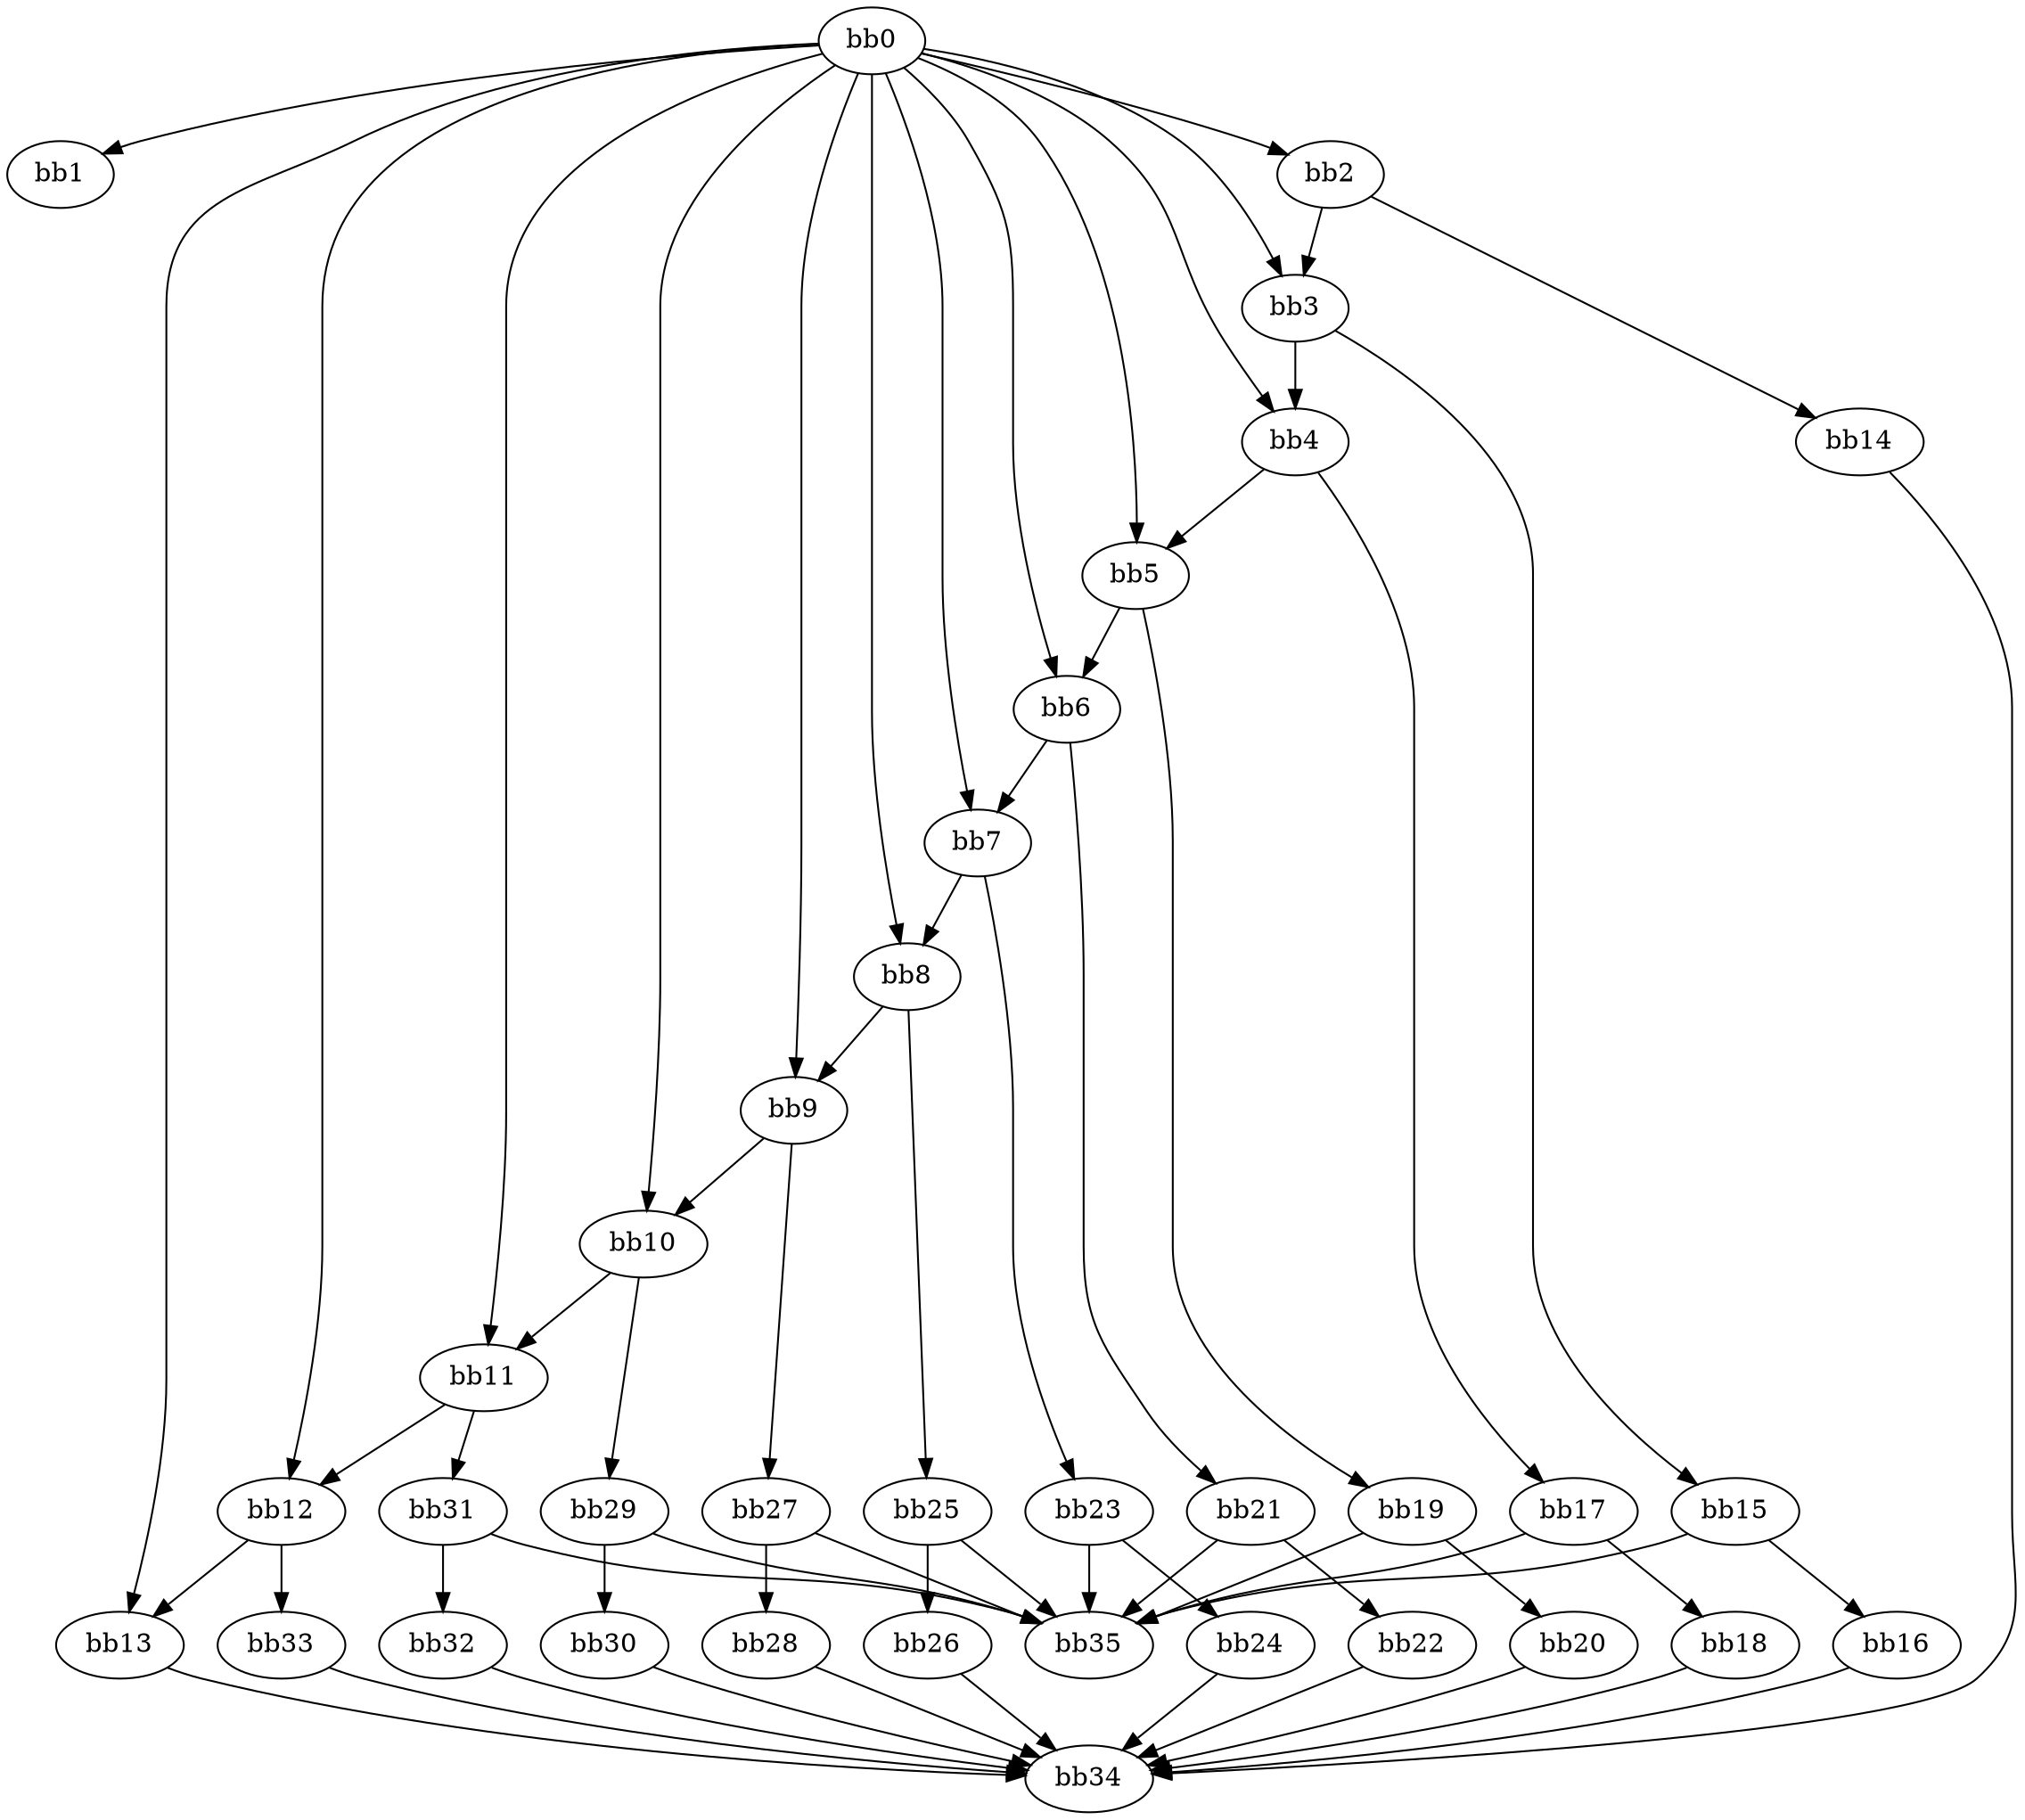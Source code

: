 digraph {
    0 [ label = "bb0\l" ]
    1 [ label = "bb1\l" ]
    2 [ label = "bb2\l" ]
    3 [ label = "bb3\l" ]
    4 [ label = "bb4\l" ]
    5 [ label = "bb5\l" ]
    6 [ label = "bb6\l" ]
    7 [ label = "bb7\l" ]
    8 [ label = "bb8\l" ]
    9 [ label = "bb9\l" ]
    10 [ label = "bb10\l" ]
    11 [ label = "bb11\l" ]
    12 [ label = "bb12\l" ]
    13 [ label = "bb13\l" ]
    14 [ label = "bb14\l" ]
    15 [ label = "bb15\l" ]
    16 [ label = "bb16\l" ]
    17 [ label = "bb17\l" ]
    18 [ label = "bb18\l" ]
    19 [ label = "bb19\l" ]
    20 [ label = "bb20\l" ]
    21 [ label = "bb21\l" ]
    22 [ label = "bb22\l" ]
    23 [ label = "bb23\l" ]
    24 [ label = "bb24\l" ]
    25 [ label = "bb25\l" ]
    26 [ label = "bb26\l" ]
    27 [ label = "bb27\l" ]
    28 [ label = "bb28\l" ]
    29 [ label = "bb29\l" ]
    30 [ label = "bb30\l" ]
    31 [ label = "bb31\l" ]
    32 [ label = "bb32\l" ]
    33 [ label = "bb33\l" ]
    34 [ label = "bb34\l" ]
    35 [ label = "bb35\l" ]
    0 -> 1 [ ]
    0 -> 2 [ ]
    0 -> 3 [ ]
    0 -> 4 [ ]
    0 -> 5 [ ]
    0 -> 6 [ ]
    0 -> 7 [ ]
    0 -> 8 [ ]
    0 -> 9 [ ]
    0 -> 10 [ ]
    0 -> 11 [ ]
    0 -> 12 [ ]
    0 -> 13 [ ]
    2 -> 3 [ ]
    2 -> 14 [ ]
    3 -> 4 [ ]
    3 -> 15 [ ]
    4 -> 5 [ ]
    4 -> 17 [ ]
    5 -> 6 [ ]
    5 -> 19 [ ]
    6 -> 7 [ ]
    6 -> 21 [ ]
    7 -> 8 [ ]
    7 -> 23 [ ]
    8 -> 9 [ ]
    8 -> 25 [ ]
    9 -> 10 [ ]
    9 -> 27 [ ]
    10 -> 11 [ ]
    10 -> 29 [ ]
    11 -> 12 [ ]
    11 -> 31 [ ]
    12 -> 13 [ ]
    12 -> 33 [ ]
    13 -> 34 [ ]
    14 -> 34 [ ]
    15 -> 16 [ ]
    15 -> 35 [ ]
    16 -> 34 [ ]
    17 -> 18 [ ]
    17 -> 35 [ ]
    18 -> 34 [ ]
    19 -> 20 [ ]
    19 -> 35 [ ]
    20 -> 34 [ ]
    21 -> 22 [ ]
    21 -> 35 [ ]
    22 -> 34 [ ]
    23 -> 24 [ ]
    23 -> 35 [ ]
    24 -> 34 [ ]
    25 -> 26 [ ]
    25 -> 35 [ ]
    26 -> 34 [ ]
    27 -> 28 [ ]
    27 -> 35 [ ]
    28 -> 34 [ ]
    29 -> 30 [ ]
    29 -> 35 [ ]
    30 -> 34 [ ]
    31 -> 32 [ ]
    31 -> 35 [ ]
    32 -> 34 [ ]
    33 -> 34 [ ]
}

